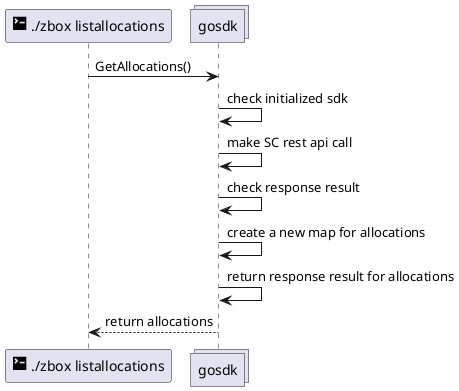@startuml
participant "<size:20><&terminal></size> ./zbox listallocations" as cli
collections gosdk

cli -> gosdk: GetAllocations()

gosdk -> gosdk: check initialized sdk
gosdk -> gosdk: make SC rest api call
gosdk -> gosdk: check response result 
gosdk -> gosdk: create a new map for allocations
gosdk -> gosdk: return response result for allocations
gosdk --> cli: return allocations
@enduml
